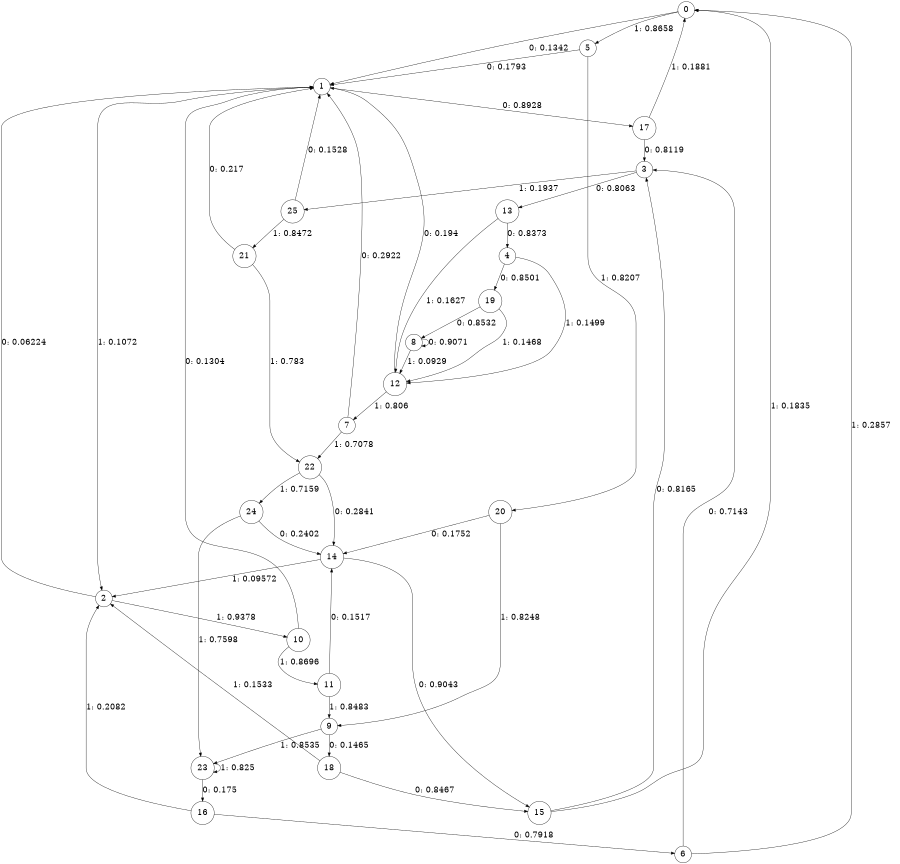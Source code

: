 digraph "ch1face_outputL8" {
size = "6,8.5";
ratio = "fill";
node [shape = circle];
node [fontsize = 24];
edge [fontsize = 24];
0 -> 1 [label = "0: 0.1342   "];
0 -> 5 [label = "1: 0.8658   "];
1 -> 17 [label = "0: 0.8928   "];
1 -> 2 [label = "1: 0.1072   "];
2 -> 1 [label = "0: 0.06224  "];
2 -> 10 [label = "1: 0.9378   "];
3 -> 13 [label = "0: 0.8063   "];
3 -> 25 [label = "1: 0.1937   "];
4 -> 19 [label = "0: 0.8501   "];
4 -> 12 [label = "1: 0.1499   "];
5 -> 1 [label = "0: 0.1793   "];
5 -> 20 [label = "1: 0.8207   "];
6 -> 3 [label = "0: 0.7143   "];
6 -> 0 [label = "1: 0.2857   "];
7 -> 1 [label = "0: 0.2922   "];
7 -> 22 [label = "1: 0.7078   "];
8 -> 8 [label = "0: 0.9071   "];
8 -> 12 [label = "1: 0.0929   "];
9 -> 18 [label = "0: 0.1465   "];
9 -> 23 [label = "1: 0.8535   "];
10 -> 1 [label = "0: 0.1304   "];
10 -> 11 [label = "1: 0.8696   "];
11 -> 14 [label = "0: 0.1517   "];
11 -> 9 [label = "1: 0.8483   "];
12 -> 1 [label = "0: 0.194    "];
12 -> 7 [label = "1: 0.806    "];
13 -> 4 [label = "0: 0.8373   "];
13 -> 12 [label = "1: 0.1627   "];
14 -> 15 [label = "0: 0.9043   "];
14 -> 2 [label = "1: 0.09572  "];
15 -> 3 [label = "0: 0.8165   "];
15 -> 0 [label = "1: 0.1835   "];
16 -> 6 [label = "0: 0.7918   "];
16 -> 2 [label = "1: 0.2082   "];
17 -> 3 [label = "0: 0.8119   "];
17 -> 0 [label = "1: 0.1881   "];
18 -> 15 [label = "0: 0.8467   "];
18 -> 2 [label = "1: 0.1533   "];
19 -> 8 [label = "0: 0.8532   "];
19 -> 12 [label = "1: 0.1468   "];
20 -> 14 [label = "0: 0.1752   "];
20 -> 9 [label = "1: 0.8248   "];
21 -> 1 [label = "0: 0.217    "];
21 -> 22 [label = "1: 0.783    "];
22 -> 14 [label = "0: 0.2841   "];
22 -> 24 [label = "1: 0.7159   "];
23 -> 16 [label = "0: 0.175    "];
23 -> 23 [label = "1: 0.825    "];
24 -> 14 [label = "0: 0.2402   "];
24 -> 23 [label = "1: 0.7598   "];
25 -> 1 [label = "0: 0.1528   "];
25 -> 21 [label = "1: 0.8472   "];
}